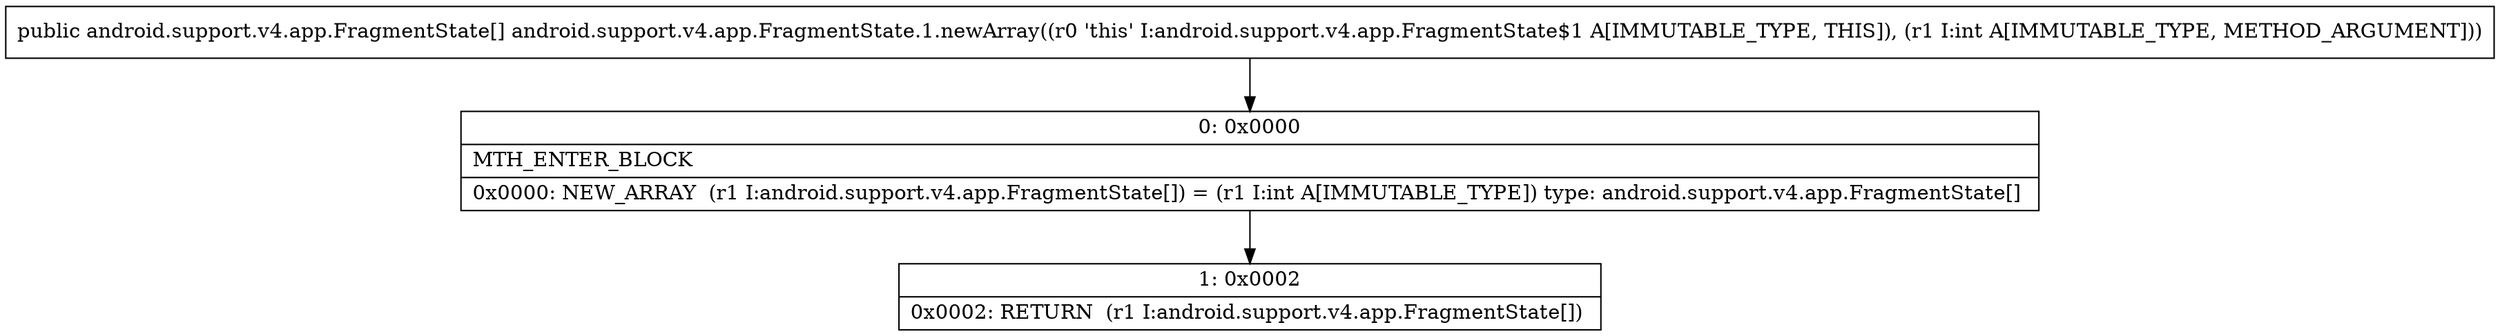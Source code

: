 digraph "CFG forandroid.support.v4.app.FragmentState.1.newArray(I)[Landroid\/support\/v4\/app\/FragmentState;" {
Node_0 [shape=record,label="{0\:\ 0x0000|MTH_ENTER_BLOCK\l|0x0000: NEW_ARRAY  (r1 I:android.support.v4.app.FragmentState[]) = (r1 I:int A[IMMUTABLE_TYPE]) type: android.support.v4.app.FragmentState[] \l}"];
Node_1 [shape=record,label="{1\:\ 0x0002|0x0002: RETURN  (r1 I:android.support.v4.app.FragmentState[]) \l}"];
MethodNode[shape=record,label="{public android.support.v4.app.FragmentState[] android.support.v4.app.FragmentState.1.newArray((r0 'this' I:android.support.v4.app.FragmentState$1 A[IMMUTABLE_TYPE, THIS]), (r1 I:int A[IMMUTABLE_TYPE, METHOD_ARGUMENT])) }"];
MethodNode -> Node_0;
Node_0 -> Node_1;
}

